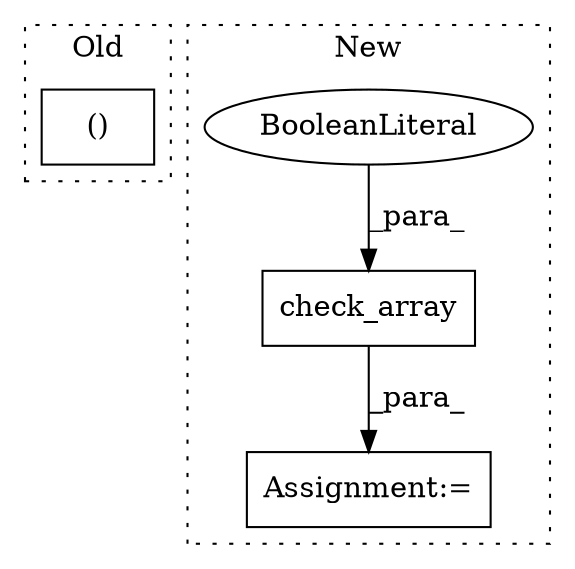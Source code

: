 digraph G {
subgraph cluster0 {
1 [label="()" a="106" s="820" l="15" shape="box"];
label = "Old";
style="dotted";
}
subgraph cluster1 {
2 [label="check_array" a="32" s="918,968" l="12,1" shape="box"];
3 [label="BooleanLiteral" a="9" s="963" l="5" shape="ellipse"];
4 [label="Assignment:=" a="7" s="917" l="1" shape="box"];
label = "New";
style="dotted";
}
2 -> 4 [label="_para_"];
3 -> 2 [label="_para_"];
}